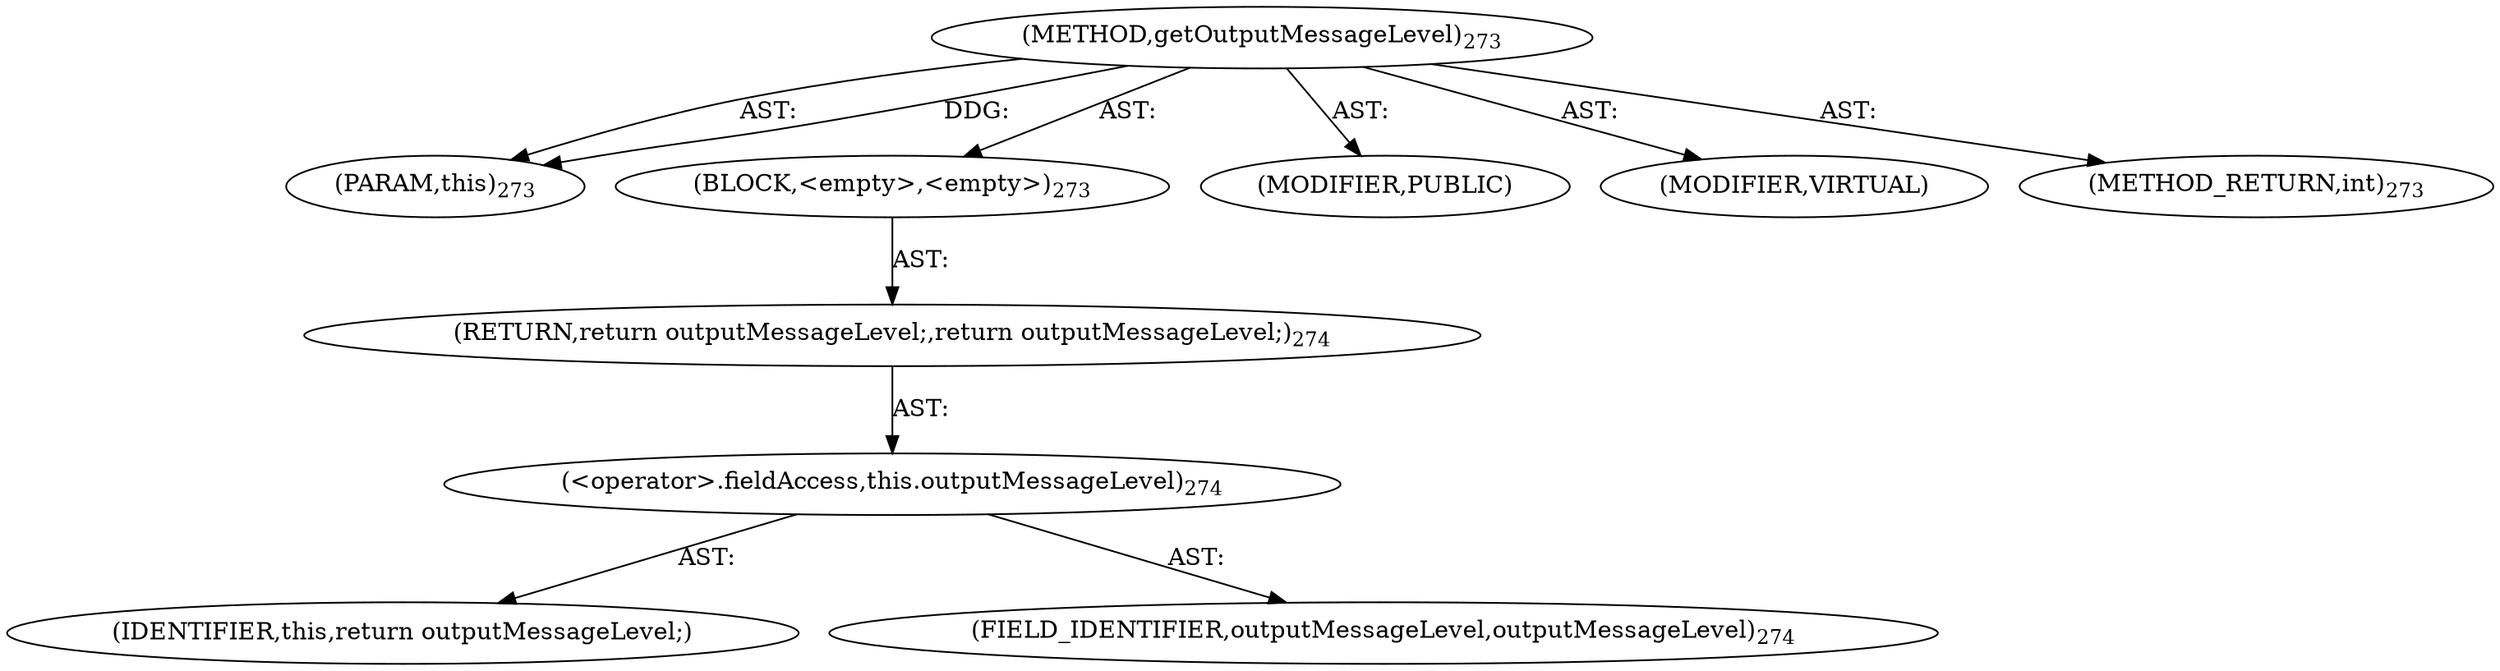 digraph "getOutputMessageLevel" {  
"111669149712" [label = <(METHOD,getOutputMessageLevel)<SUB>273</SUB>> ]
"115964117034" [label = <(PARAM,this)<SUB>273</SUB>> ]
"25769803797" [label = <(BLOCK,&lt;empty&gt;,&lt;empty&gt;)<SUB>273</SUB>> ]
"146028888068" [label = <(RETURN,return outputMessageLevel;,return outputMessageLevel;)<SUB>274</SUB>> ]
"30064771140" [label = <(&lt;operator&gt;.fieldAccess,this.outputMessageLevel)<SUB>274</SUB>> ]
"68719476816" [label = <(IDENTIFIER,this,return outputMessageLevel;)> ]
"55834574860" [label = <(FIELD_IDENTIFIER,outputMessageLevel,outputMessageLevel)<SUB>274</SUB>> ]
"133143986220" [label = <(MODIFIER,PUBLIC)> ]
"133143986221" [label = <(MODIFIER,VIRTUAL)> ]
"128849018896" [label = <(METHOD_RETURN,int)<SUB>273</SUB>> ]
  "111669149712" -> "115964117034"  [ label = "AST: "] 
  "111669149712" -> "25769803797"  [ label = "AST: "] 
  "111669149712" -> "133143986220"  [ label = "AST: "] 
  "111669149712" -> "133143986221"  [ label = "AST: "] 
  "111669149712" -> "128849018896"  [ label = "AST: "] 
  "25769803797" -> "146028888068"  [ label = "AST: "] 
  "146028888068" -> "30064771140"  [ label = "AST: "] 
  "30064771140" -> "68719476816"  [ label = "AST: "] 
  "30064771140" -> "55834574860"  [ label = "AST: "] 
  "111669149712" -> "115964117034"  [ label = "DDG: "] 
}
